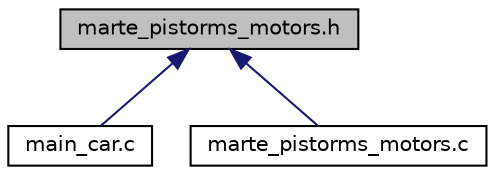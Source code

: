digraph "marte_pistorms_motors.h"
{
  edge [fontname="Helvetica",fontsize="10",labelfontname="Helvetica",labelfontsize="10"];
  node [fontname="Helvetica",fontsize="10",shape=record];
  Node1 [label="marte_pistorms_motors.h",height=0.2,width=0.4,color="black", fillcolor="grey75", style="filled" fontcolor="black"];
  Node1 -> Node2 [dir="back",color="midnightblue",fontsize="10",style="solid",fontname="Helvetica"];
  Node2 [label="main_car.c",height=0.2,width=0.4,color="black", fillcolor="white", style="filled",URL="$main__car_8c.html",tooltip="Short example that control a robot car. "];
  Node1 -> Node3 [dir="back",color="midnightblue",fontsize="10",style="solid",fontname="Helvetica"];
  Node3 [label="marte_pistorms_motors.c",height=0.2,width=0.4,color="black", fillcolor="white", style="filled",URL="$marte__pistorms__motors_8c.html",tooltip="Drivers for motors from Pistorms + Raspberry PI model B. "];
}
